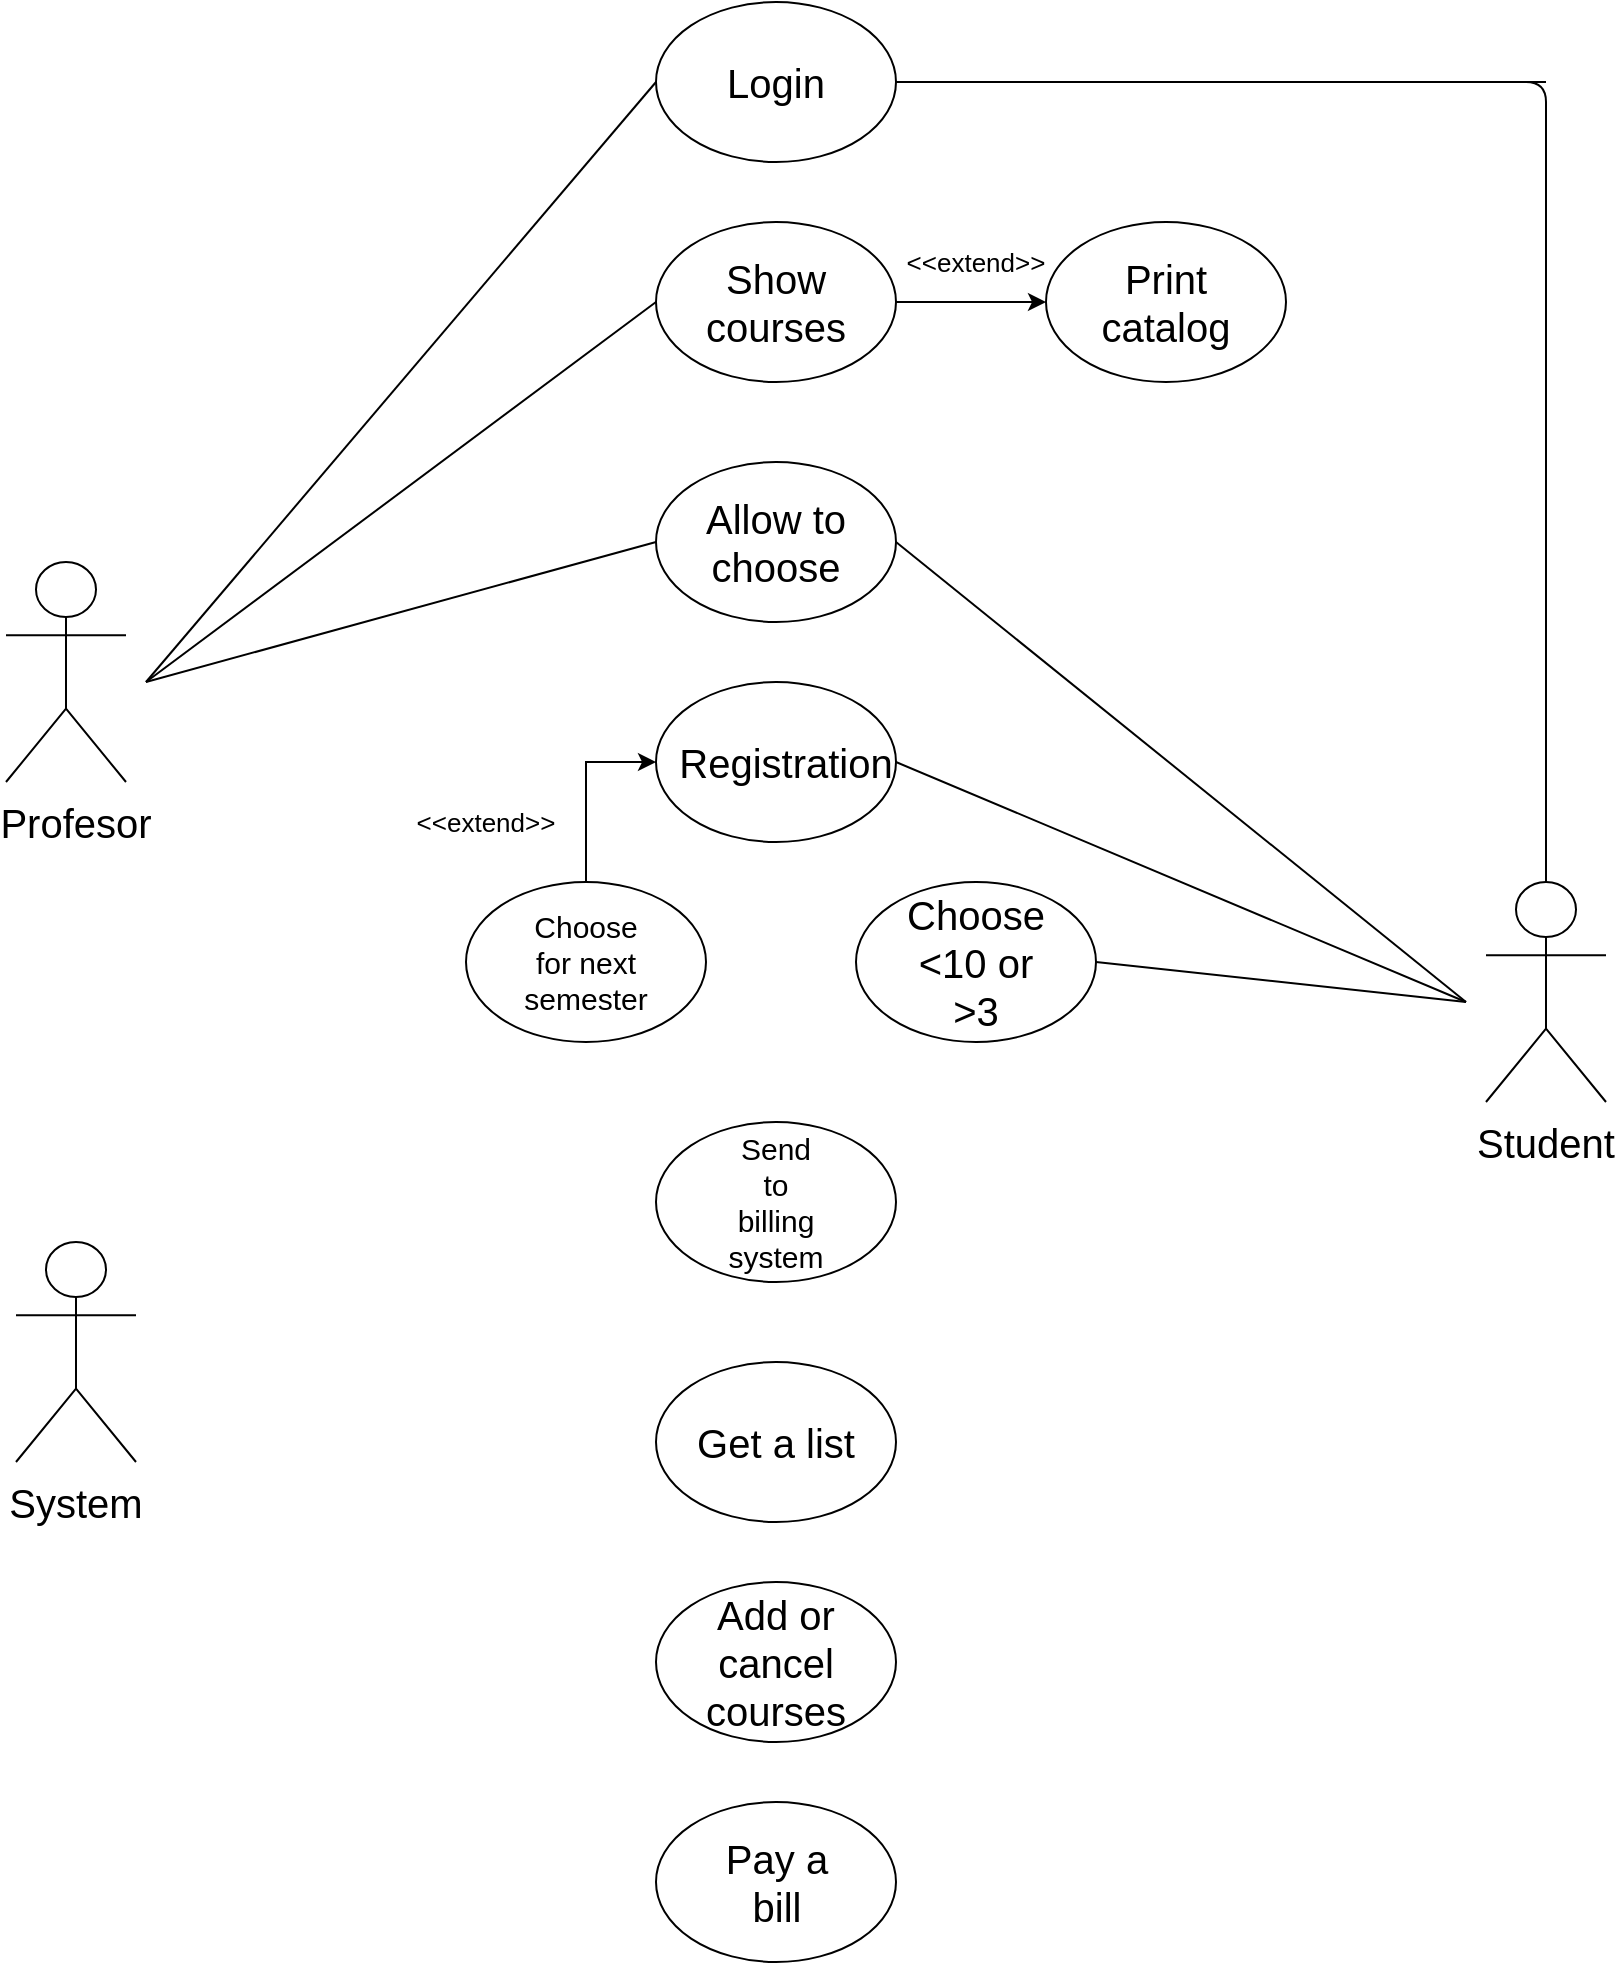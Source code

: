 <mxfile version="13.6.10" type="github">
  <diagram id="5kmIePmOK3XAWcnmPzpI" name="Page-1">
    <mxGraphModel dx="1210" dy="643" grid="1" gridSize="10" guides="1" tooltips="1" connect="1" arrows="1" fold="1" page="1" pageScale="1" pageWidth="850" pageHeight="1100" math="0" shadow="0">
      <root>
        <mxCell id="0" />
        <mxCell id="1" parent="0" />
        <mxCell id="mSzjHAdJZqv-X-u52MfI-1" value="" style="ellipse;whiteSpace=wrap;html=1;" vertex="1" parent="1">
          <mxGeometry x="365" y="40" width="120" height="80" as="geometry" />
        </mxCell>
        <mxCell id="mSzjHAdJZqv-X-u52MfI-44" style="edgeStyle=orthogonalEdgeStyle;rounded=0;orthogonalLoop=1;jettySize=auto;html=1;exitX=1;exitY=0.5;exitDx=0;exitDy=0;entryX=0;entryY=0.5;entryDx=0;entryDy=0;fontSize=20;" edge="1" parent="1" source="mSzjHAdJZqv-X-u52MfI-2" target="mSzjHAdJZqv-X-u52MfI-3">
          <mxGeometry relative="1" as="geometry" />
        </mxCell>
        <mxCell id="mSzjHAdJZqv-X-u52MfI-2" value="" style="ellipse;whiteSpace=wrap;html=1;" vertex="1" parent="1">
          <mxGeometry x="365" y="150" width="120" height="80" as="geometry" />
        </mxCell>
        <mxCell id="mSzjHAdJZqv-X-u52MfI-3" value="" style="ellipse;whiteSpace=wrap;html=1;" vertex="1" parent="1">
          <mxGeometry x="560" y="150" width="120" height="80" as="geometry" />
        </mxCell>
        <mxCell id="mSzjHAdJZqv-X-u52MfI-4" value="" style="ellipse;whiteSpace=wrap;html=1;" vertex="1" parent="1">
          <mxGeometry x="365" y="270" width="120" height="80" as="geometry" />
        </mxCell>
        <mxCell id="mSzjHAdJZqv-X-u52MfI-5" value="" style="ellipse;whiteSpace=wrap;html=1;" vertex="1" parent="1">
          <mxGeometry x="365" y="380" width="120" height="80" as="geometry" />
        </mxCell>
        <mxCell id="mSzjHAdJZqv-X-u52MfI-6" value="" style="ellipse;whiteSpace=wrap;html=1;" vertex="1" parent="1">
          <mxGeometry x="465" y="480" width="120" height="80" as="geometry" />
        </mxCell>
        <mxCell id="mSzjHAdJZqv-X-u52MfI-51" style="edgeStyle=orthogonalEdgeStyle;rounded=0;orthogonalLoop=1;jettySize=auto;html=1;exitX=0.5;exitY=0;exitDx=0;exitDy=0;entryX=0;entryY=0.5;entryDx=0;entryDy=0;fontSize=13;" edge="1" parent="1" source="mSzjHAdJZqv-X-u52MfI-7" target="mSzjHAdJZqv-X-u52MfI-5">
          <mxGeometry relative="1" as="geometry" />
        </mxCell>
        <mxCell id="mSzjHAdJZqv-X-u52MfI-7" value="" style="ellipse;whiteSpace=wrap;html=1;" vertex="1" parent="1">
          <mxGeometry x="270" y="480" width="120" height="80" as="geometry" />
        </mxCell>
        <mxCell id="mSzjHAdJZqv-X-u52MfI-8" value="" style="ellipse;whiteSpace=wrap;html=1;" vertex="1" parent="1">
          <mxGeometry x="365" y="600" width="120" height="80" as="geometry" />
        </mxCell>
        <mxCell id="mSzjHAdJZqv-X-u52MfI-9" value="" style="ellipse;whiteSpace=wrap;html=1;" vertex="1" parent="1">
          <mxGeometry x="365" y="720" width="120" height="80" as="geometry" />
        </mxCell>
        <mxCell id="mSzjHAdJZqv-X-u52MfI-10" value="" style="ellipse;whiteSpace=wrap;html=1;" vertex="1" parent="1">
          <mxGeometry x="365" y="830" width="120" height="80" as="geometry" />
        </mxCell>
        <mxCell id="mSzjHAdJZqv-X-u52MfI-11" value="" style="ellipse;whiteSpace=wrap;html=1;" vertex="1" parent="1">
          <mxGeometry x="365" y="940" width="120" height="80" as="geometry" />
        </mxCell>
        <mxCell id="mSzjHAdJZqv-X-u52MfI-12" value="Login" style="text;html=1;strokeColor=none;fillColor=none;align=center;verticalAlign=middle;whiteSpace=wrap;rounded=0;fontSize=20;" vertex="1" parent="1">
          <mxGeometry x="405" y="70" width="40" height="20" as="geometry" />
        </mxCell>
        <mxCell id="mSzjHAdJZqv-X-u52MfI-13" value="Show courses" style="text;html=1;strokeColor=none;fillColor=none;align=center;verticalAlign=middle;whiteSpace=wrap;rounded=0;fontSize=20;" vertex="1" parent="1">
          <mxGeometry x="405" y="180" width="40" height="20" as="geometry" />
        </mxCell>
        <mxCell id="mSzjHAdJZqv-X-u52MfI-14" value="Print catalog" style="text;html=1;strokeColor=none;fillColor=none;align=center;verticalAlign=middle;whiteSpace=wrap;rounded=0;fontSize=20;" vertex="1" parent="1">
          <mxGeometry x="600" y="180" width="40" height="20" as="geometry" />
        </mxCell>
        <mxCell id="mSzjHAdJZqv-X-u52MfI-15" value="Allow to choose" style="text;html=1;strokeColor=none;fillColor=none;align=center;verticalAlign=middle;whiteSpace=wrap;rounded=0;fontSize=20;" vertex="1" parent="1">
          <mxGeometry x="385" y="295" width="80" height="30" as="geometry" />
        </mxCell>
        <mxCell id="mSzjHAdJZqv-X-u52MfI-16" value="Choose for next semester" style="text;html=1;strokeColor=none;fillColor=none;align=center;verticalAlign=middle;whiteSpace=wrap;rounded=0;fontSize=15;" vertex="1" parent="1">
          <mxGeometry x="310" y="510" width="40" height="20" as="geometry" />
        </mxCell>
        <mxCell id="mSzjHAdJZqv-X-u52MfI-17" value="Send to billing system" style="text;html=1;strokeColor=none;fillColor=none;align=center;verticalAlign=middle;whiteSpace=wrap;rounded=0;fontSize=15;" vertex="1" parent="1">
          <mxGeometry x="405" y="630" width="40" height="20" as="geometry" />
        </mxCell>
        <mxCell id="mSzjHAdJZqv-X-u52MfI-18" value="Get a list" style="text;html=1;strokeColor=none;fillColor=none;align=center;verticalAlign=middle;whiteSpace=wrap;rounded=0;fontSize=20;" vertex="1" parent="1">
          <mxGeometry x="380" y="750" width="90" height="20" as="geometry" />
        </mxCell>
        <mxCell id="mSzjHAdJZqv-X-u52MfI-19" value="Registration" style="text;html=1;strokeColor=none;fillColor=none;align=center;verticalAlign=middle;whiteSpace=wrap;rounded=0;fontSize=20;" vertex="1" parent="1">
          <mxGeometry x="410" y="410" width="40" height="20" as="geometry" />
        </mxCell>
        <mxCell id="mSzjHAdJZqv-X-u52MfI-20" value="Choose &amp;lt;10 or &amp;gt;3" style="text;html=1;strokeColor=none;fillColor=none;align=center;verticalAlign=middle;whiteSpace=wrap;rounded=0;fontSize=20;" vertex="1" parent="1">
          <mxGeometry x="505" y="510" width="40" height="20" as="geometry" />
        </mxCell>
        <mxCell id="mSzjHAdJZqv-X-u52MfI-28" style="edgeStyle=orthogonalEdgeStyle;rounded=0;orthogonalLoop=1;jettySize=auto;html=1;exitX=0.5;exitY=1;exitDx=0;exitDy=0;fontSize=20;" edge="1" parent="1" source="mSzjHAdJZqv-X-u52MfI-17" target="mSzjHAdJZqv-X-u52MfI-17">
          <mxGeometry relative="1" as="geometry" />
        </mxCell>
        <mxCell id="mSzjHAdJZqv-X-u52MfI-29" value="Add or cancel courses" style="text;html=1;strokeColor=none;fillColor=none;align=center;verticalAlign=middle;whiteSpace=wrap;rounded=0;fontSize=20;" vertex="1" parent="1">
          <mxGeometry x="405" y="860" width="40" height="20" as="geometry" />
        </mxCell>
        <mxCell id="mSzjHAdJZqv-X-u52MfI-30" value="Pay a bill" style="text;html=1;strokeColor=none;fillColor=none;align=center;verticalAlign=middle;whiteSpace=wrap;rounded=0;fontSize=20;" vertex="1" parent="1">
          <mxGeometry x="398" y="970" width="55" height="20" as="geometry" />
        </mxCell>
        <mxCell id="mSzjHAdJZqv-X-u52MfI-31" value="Actor" style="shape=umlActor;verticalLabelPosition=bottom;verticalAlign=top;html=1;outlineConnect=0;fontSize=20;noLabel=1;" vertex="1" parent="1">
          <mxGeometry x="45" y="660" width="60" height="110" as="geometry" />
        </mxCell>
        <mxCell id="mSzjHAdJZqv-X-u52MfI-32" value="Actor" style="shape=umlActor;verticalLabelPosition=bottom;verticalAlign=top;html=1;outlineConnect=0;fontSize=20;noLabel=1;" vertex="1" parent="1">
          <mxGeometry x="780" y="480" width="60" height="110" as="geometry" />
        </mxCell>
        <mxCell id="mSzjHAdJZqv-X-u52MfI-33" value="Actor" style="shape=umlActor;verticalLabelPosition=bottom;verticalAlign=top;html=1;outlineConnect=0;fontSize=20;noLabel=1;" vertex="1" parent="1">
          <mxGeometry x="40" y="320" width="60" height="110" as="geometry" />
        </mxCell>
        <mxCell id="mSzjHAdJZqv-X-u52MfI-35" value="Profesor" style="text;html=1;strokeColor=none;fillColor=none;align=center;verticalAlign=middle;whiteSpace=wrap;rounded=0;fontSize=20;" vertex="1" parent="1">
          <mxGeometry x="55" y="440" width="40" height="20" as="geometry" />
        </mxCell>
        <mxCell id="mSzjHAdJZqv-X-u52MfI-36" value="System" style="text;html=1;strokeColor=none;fillColor=none;align=center;verticalAlign=middle;whiteSpace=wrap;rounded=0;fontSize=20;" vertex="1" parent="1">
          <mxGeometry x="55" y="780" width="40" height="20" as="geometry" />
        </mxCell>
        <mxCell id="mSzjHAdJZqv-X-u52MfI-37" value="Student" style="text;html=1;strokeColor=none;fillColor=none;align=center;verticalAlign=middle;whiteSpace=wrap;rounded=0;fontSize=20;" vertex="1" parent="1">
          <mxGeometry x="790" y="600" width="40" height="20" as="geometry" />
        </mxCell>
        <mxCell id="mSzjHAdJZqv-X-u52MfI-40" value="" style="endArrow=none;html=1;fontSize=20;entryX=0;entryY=0.5;entryDx=0;entryDy=0;" edge="1" parent="1" target="mSzjHAdJZqv-X-u52MfI-1">
          <mxGeometry width="50" height="50" relative="1" as="geometry">
            <mxPoint x="110" y="380" as="sourcePoint" />
            <mxPoint x="220" y="350" as="targetPoint" />
          </mxGeometry>
        </mxCell>
        <mxCell id="mSzjHAdJZqv-X-u52MfI-43" value="" style="endArrow=none;html=1;fontSize=20;exitX=0.5;exitY=0;exitDx=0;exitDy=0;exitPerimeter=0;" edge="1" parent="1" source="mSzjHAdJZqv-X-u52MfI-32">
          <mxGeometry width="50" height="50" relative="1" as="geometry">
            <mxPoint x="780" y="320" as="sourcePoint" />
            <mxPoint x="810" y="80" as="targetPoint" />
            <Array as="points">
              <mxPoint x="810" y="80" />
              <mxPoint x="480" y="80" />
              <mxPoint x="630" y="80" />
            </Array>
          </mxGeometry>
        </mxCell>
        <mxCell id="mSzjHAdJZqv-X-u52MfI-45" value="&amp;lt;&amp;lt;extend&amp;gt;&amp;gt;" style="text;html=1;strokeColor=none;fillColor=none;align=center;verticalAlign=middle;whiteSpace=wrap;rounded=0;fontSize=13;" vertex="1" parent="1">
          <mxGeometry x="505" y="160" width="40" height="20" as="geometry" />
        </mxCell>
        <mxCell id="mSzjHAdJZqv-X-u52MfI-46" value="" style="endArrow=none;html=1;fontSize=13;entryX=0;entryY=0.5;entryDx=0;entryDy=0;" edge="1" parent="1" target="mSzjHAdJZqv-X-u52MfI-2">
          <mxGeometry width="50" height="50" relative="1" as="geometry">
            <mxPoint x="110" y="380" as="sourcePoint" />
            <mxPoint x="210" y="370" as="targetPoint" />
          </mxGeometry>
        </mxCell>
        <mxCell id="mSzjHAdJZqv-X-u52MfI-47" value="" style="endArrow=none;html=1;fontSize=13;entryX=0;entryY=0.5;entryDx=0;entryDy=0;" edge="1" parent="1" target="mSzjHAdJZqv-X-u52MfI-4">
          <mxGeometry width="50" height="50" relative="1" as="geometry">
            <mxPoint x="110" y="380" as="sourcePoint" />
            <mxPoint x="220" y="390" as="targetPoint" />
          </mxGeometry>
        </mxCell>
        <mxCell id="mSzjHAdJZqv-X-u52MfI-48" value="" style="endArrow=none;html=1;fontSize=13;exitX=1;exitY=0.5;exitDx=0;exitDy=0;" edge="1" parent="1" source="mSzjHAdJZqv-X-u52MfI-4">
          <mxGeometry width="50" height="50" relative="1" as="geometry">
            <mxPoint x="720" y="550" as="sourcePoint" />
            <mxPoint x="770" y="540" as="targetPoint" />
          </mxGeometry>
        </mxCell>
        <mxCell id="mSzjHAdJZqv-X-u52MfI-49" value="" style="endArrow=none;html=1;fontSize=13;exitX=1;exitY=0.5;exitDx=0;exitDy=0;" edge="1" parent="1" source="mSzjHAdJZqv-X-u52MfI-5">
          <mxGeometry width="50" height="50" relative="1" as="geometry">
            <mxPoint x="620" y="530" as="sourcePoint" />
            <mxPoint x="770" y="540" as="targetPoint" />
          </mxGeometry>
        </mxCell>
        <mxCell id="mSzjHAdJZqv-X-u52MfI-50" value="" style="endArrow=none;html=1;fontSize=13;exitX=1;exitY=0.5;exitDx=0;exitDy=0;" edge="1" parent="1" source="mSzjHAdJZqv-X-u52MfI-6">
          <mxGeometry width="50" height="50" relative="1" as="geometry">
            <mxPoint x="650" y="620" as="sourcePoint" />
            <mxPoint x="770" y="540" as="targetPoint" />
          </mxGeometry>
        </mxCell>
        <mxCell id="mSzjHAdJZqv-X-u52MfI-52" value="&amp;lt;&amp;lt;extend&amp;gt;&amp;gt;" style="text;html=1;strokeColor=none;fillColor=none;align=center;verticalAlign=middle;whiteSpace=wrap;rounded=0;fontSize=13;" vertex="1" parent="1">
          <mxGeometry x="260" y="440" width="40" height="20" as="geometry" />
        </mxCell>
      </root>
    </mxGraphModel>
  </diagram>
</mxfile>
